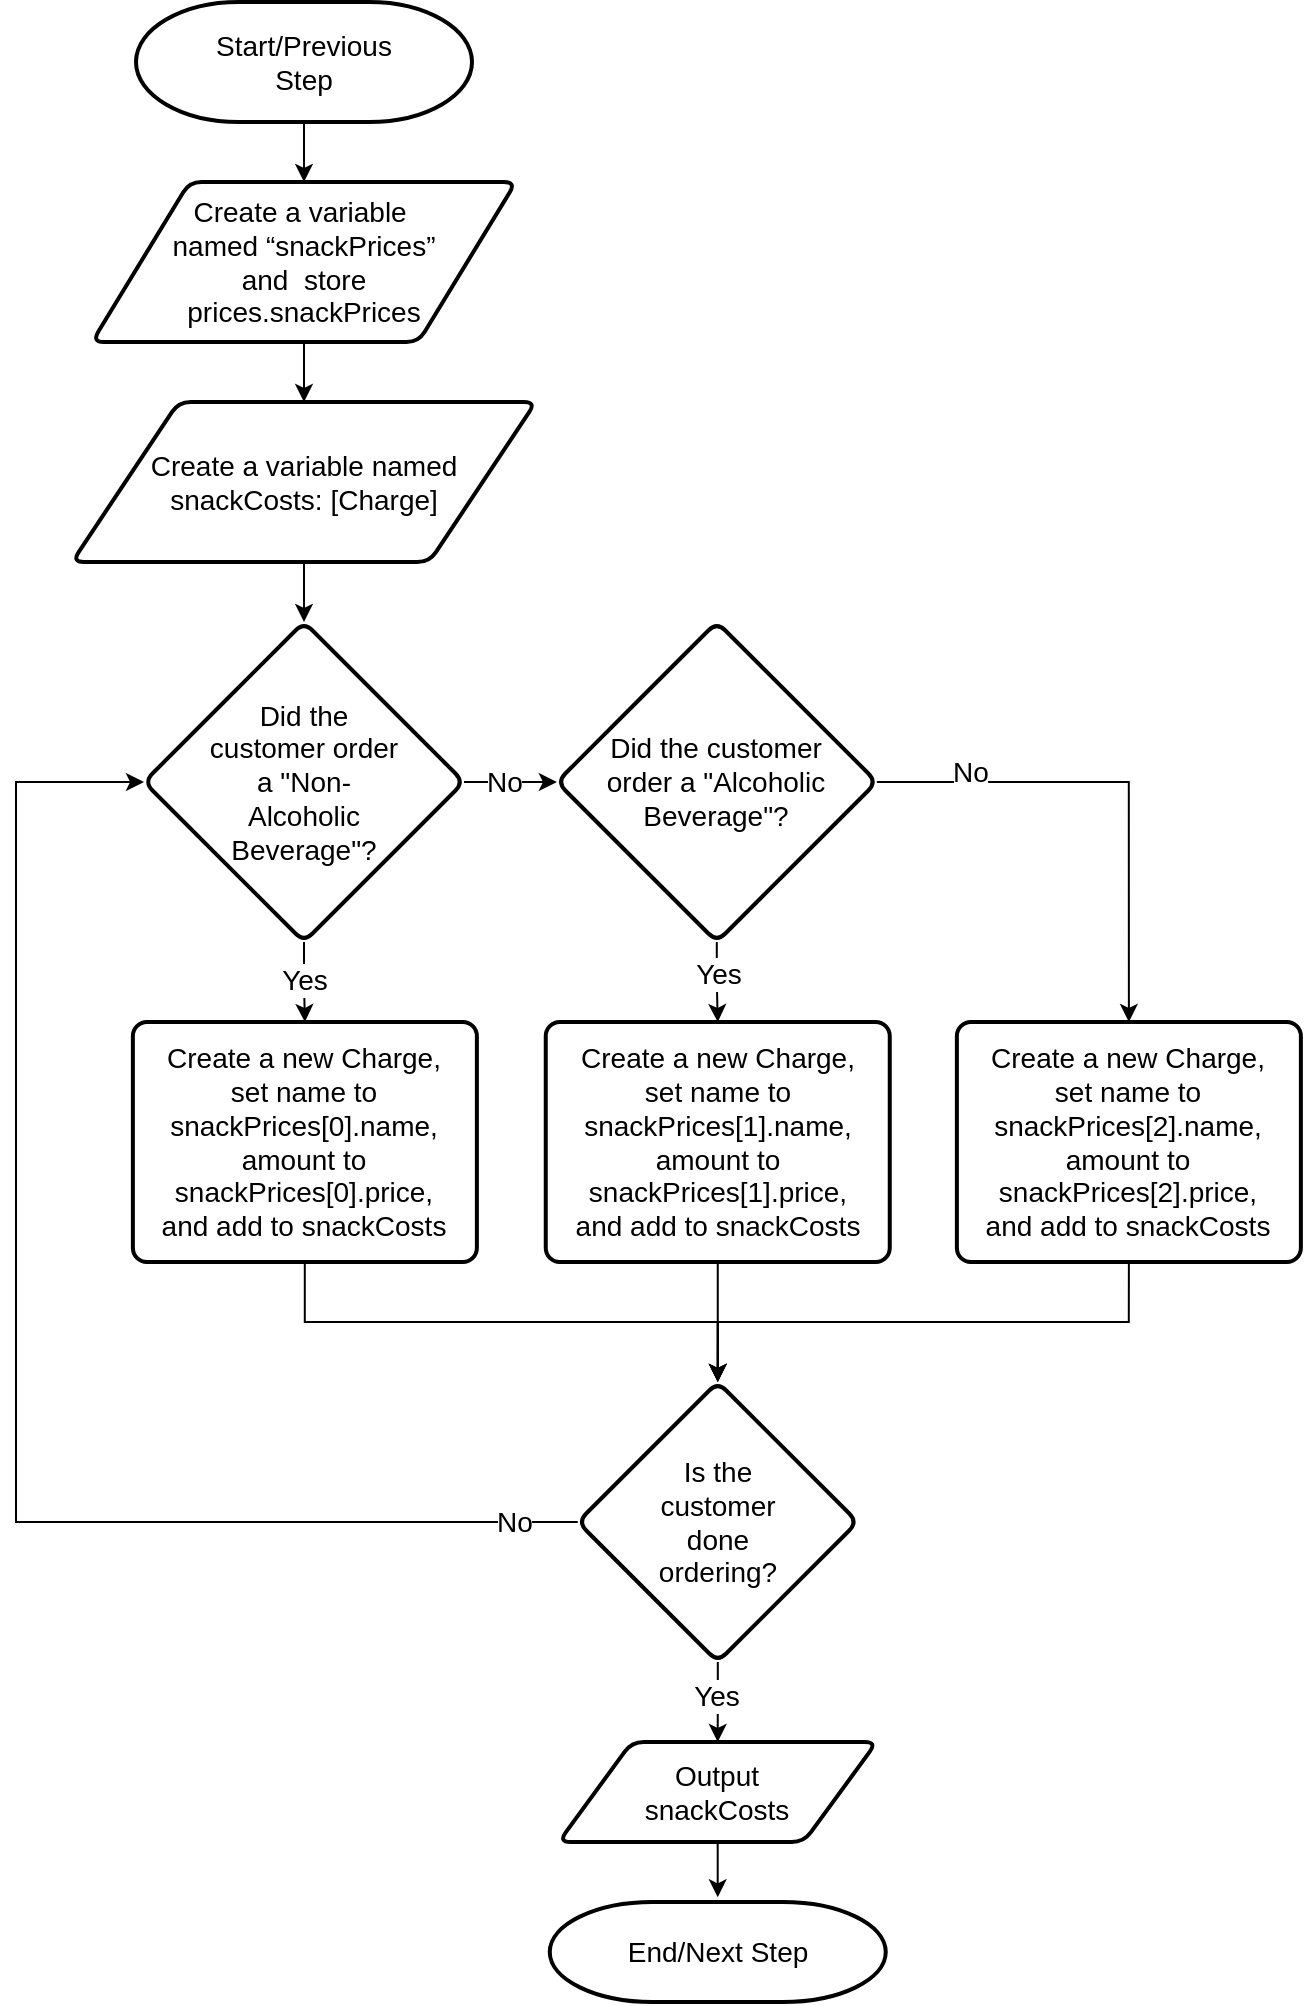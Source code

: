 <mxfile version="23.1.5" type="device">
  <diagram id="C5RBs43oDa-KdzZeNtuy" name="Page-1">
    <mxGraphModel dx="3434" dy="1342" grid="1" gridSize="10" guides="1" tooltips="1" connect="1" arrows="1" fold="1" page="1" pageScale="1" pageWidth="827" pageHeight="1169" math="0" shadow="0">
      <root>
        <mxCell id="WIyWlLk6GJQsqaUBKTNV-0" />
        <mxCell id="WIyWlLk6GJQsqaUBKTNV-1" parent="WIyWlLk6GJQsqaUBKTNV-0" />
        <mxCell id="YU_TS85AlWWvWFaTti_b-10" value="" style="edgeStyle=orthogonalEdgeStyle;rounded=0;orthogonalLoop=1;jettySize=auto;html=1;fontSize=14;" parent="WIyWlLk6GJQsqaUBKTNV-1" source="_BHGbHKsS6Eedb4s3Qyd-1" target="_BHGbHKsS6Eedb4s3Qyd-44" edge="1">
          <mxGeometry relative="1" as="geometry" />
        </mxCell>
        <mxCell id="_BHGbHKsS6Eedb4s3Qyd-1" value="Start/Previous Step" style="strokeWidth=2;html=1;shape=mxgraph.flowchart.terminator;whiteSpace=wrap;spacing=20;spacingTop=5;spacingBottom=5;spacingLeft=5;spacingRight=5;fontSize=14;" parent="WIyWlLk6GJQsqaUBKTNV-1" vertex="1">
          <mxGeometry x="60" y="180" width="168" height="60" as="geometry" />
        </mxCell>
        <mxCell id="_BHGbHKsS6Eedb4s3Qyd-24" style="edgeStyle=orthogonalEdgeStyle;rounded=0;orthogonalLoop=1;jettySize=auto;html=1;spacing=12;spacingTop=5;spacingBottom=5;spacingLeft=5;spacingRight=5;entryX=0.5;entryY=0;entryDx=0;entryDy=0;fontSize=14;" parent="WIyWlLk6GJQsqaUBKTNV-1" source="_BHGbHKsS6Eedb4s3Qyd-28" target="MjtECzvxROPvNLKT2V86-0" edge="1">
          <mxGeometry relative="1" as="geometry">
            <mxPoint x="350.44" y="700" as="targetPoint" />
          </mxGeometry>
        </mxCell>
        <mxCell id="_BHGbHKsS6Eedb4s3Qyd-25" value="Yes" style="edgeLabel;html=1;align=center;verticalAlign=middle;resizable=0;points=[];spacing=12;spacingTop=5;spacingBottom=5;spacingLeft=5;spacingRight=5;fontSize=14;" parent="_BHGbHKsS6Eedb4s3Qyd-24" vertex="1" connectable="0">
          <mxGeometry x="-0.155" y="1" relative="1" as="geometry">
            <mxPoint x="-1" y="-1" as="offset" />
          </mxGeometry>
        </mxCell>
        <mxCell id="_BHGbHKsS6Eedb4s3Qyd-26" style="edgeStyle=orthogonalEdgeStyle;rounded=0;orthogonalLoop=1;jettySize=auto;html=1;spacing=12;spacingTop=5;spacingBottom=5;spacingLeft=5;spacingRight=5;entryX=0.5;entryY=0;entryDx=0;entryDy=0;fontSize=14;" parent="WIyWlLk6GJQsqaUBKTNV-1" source="_BHGbHKsS6Eedb4s3Qyd-28" target="MjtECzvxROPvNLKT2V86-1" edge="1">
          <mxGeometry relative="1" as="geometry">
            <mxPoint x="528.44" y="700" as="targetPoint" />
            <Array as="points">
              <mxPoint x="556" y="570" />
            </Array>
          </mxGeometry>
        </mxCell>
        <mxCell id="_BHGbHKsS6Eedb4s3Qyd-27" value="No" style="edgeLabel;html=1;align=center;verticalAlign=middle;resizable=0;points=[];spacing=12;spacingTop=5;spacingBottom=5;spacingLeft=5;spacingRight=5;fontSize=14;" parent="_BHGbHKsS6Eedb4s3Qyd-26" vertex="1" connectable="0">
          <mxGeometry x="0.068" relative="1" as="geometry">
            <mxPoint x="-80" y="-11" as="offset" />
          </mxGeometry>
        </mxCell>
        <mxCell id="_BHGbHKsS6Eedb4s3Qyd-28" value="&lt;p style=&quot;line-height: 120%; font-size: 14px;&quot;&gt;Did the customer order a &quot;Alcoholic Beverage&quot;?&lt;br style=&quot;font-size: 14px;&quot;&gt;&lt;/p&gt;" style="rhombus;whiteSpace=wrap;html=1;strokeWidth=2;rounded=1;arcSize=12;verticalAlign=middle;horizontal=1;spacing=21;spacingBottom=5;spacingTop=5;spacingLeft=5;spacingRight=5;fontSize=14;" parent="WIyWlLk6GJQsqaUBKTNV-1" vertex="1">
          <mxGeometry x="270.44" y="490" width="160" height="160" as="geometry" />
        </mxCell>
        <mxCell id="_BHGbHKsS6Eedb4s3Qyd-21" style="edgeStyle=orthogonalEdgeStyle;rounded=0;orthogonalLoop=1;jettySize=auto;html=1;entryX=0;entryY=0.5;entryDx=0;entryDy=0;spacing=12;spacingTop=5;spacingBottom=5;spacingLeft=5;spacingRight=5;fontSize=14;" parent="WIyWlLk6GJQsqaUBKTNV-1" source="_BHGbHKsS6Eedb4s3Qyd-23" target="_BHGbHKsS6Eedb4s3Qyd-28" edge="1">
          <mxGeometry relative="1" as="geometry">
            <mxPoint x="290" y="570" as="targetPoint" />
          </mxGeometry>
        </mxCell>
        <mxCell id="_BHGbHKsS6Eedb4s3Qyd-22" value="No" style="edgeLabel;html=1;align=center;verticalAlign=middle;resizable=0;points=[];spacing=12;spacingTop=5;spacingBottom=5;spacingLeft=5;spacingRight=5;fontSize=14;" parent="_BHGbHKsS6Eedb4s3Qyd-21" vertex="1" connectable="0">
          <mxGeometry x="0.068" relative="1" as="geometry">
            <mxPoint x="-5" as="offset" />
          </mxGeometry>
        </mxCell>
        <mxCell id="_BHGbHKsS6Eedb4s3Qyd-66" style="edgeStyle=orthogonalEdgeStyle;rounded=0;orthogonalLoop=1;jettySize=auto;html=1;entryX=0.5;entryY=0;entryDx=0;entryDy=0;fontSize=14;" parent="WIyWlLk6GJQsqaUBKTNV-1" source="_BHGbHKsS6Eedb4s3Qyd-23" target="YU_TS85AlWWvWFaTti_b-3" edge="1">
          <mxGeometry relative="1" as="geometry">
            <mxPoint x="250.68" y="740" as="targetPoint" />
            <Array as="points" />
          </mxGeometry>
        </mxCell>
        <mxCell id="_BHGbHKsS6Eedb4s3Qyd-68" value="Yes" style="edgeLabel;html=1;align=center;verticalAlign=middle;resizable=0;points=[];fontSize=14;" parent="_BHGbHKsS6Eedb4s3Qyd-66" vertex="1" connectable="0">
          <mxGeometry x="-0.827" y="-2" relative="1" as="geometry">
            <mxPoint x="2" y="15" as="offset" />
          </mxGeometry>
        </mxCell>
        <mxCell id="_BHGbHKsS6Eedb4s3Qyd-23" value="&lt;p style=&quot;line-height: 120%;&quot;&gt;Did the customer order a &quot;Non-Alcoholic Beverage&quot;?&lt;/p&gt;" style="rhombus;whiteSpace=wrap;html=1;strokeWidth=2;rounded=1;arcSize=12;verticalAlign=middle;horizontal=1;spacing=20;spacingBottom=0;spacingTop=0;spacingLeft=10;spacingRight=10;fontSize=14;" parent="WIyWlLk6GJQsqaUBKTNV-1" vertex="1">
          <mxGeometry x="64" y="490" width="160" height="160" as="geometry" />
        </mxCell>
        <mxCell id="YU_TS85AlWWvWFaTti_b-8" value="" style="edgeStyle=orthogonalEdgeStyle;rounded=0;orthogonalLoop=1;jettySize=auto;html=1;fontSize=14;entryX=0.5;entryY=0;entryDx=0;entryDy=0;" parent="WIyWlLk6GJQsqaUBKTNV-1" source="_BHGbHKsS6Eedb4s3Qyd-36" target="_BHGbHKsS6Eedb4s3Qyd-23" edge="1">
          <mxGeometry relative="1" as="geometry">
            <mxPoint x="144" y="500" as="targetPoint" />
          </mxGeometry>
        </mxCell>
        <mxCell id="_BHGbHKsS6Eedb4s3Qyd-36" value="&lt;div style=&quot;font-size: 14px;&quot;&gt;Create a variable named &lt;br style=&quot;font-size: 14px;&quot;&gt;snackCosts: [Charge]&lt;/div&gt;" style="shape=parallelogram;html=1;strokeWidth=2;perimeter=parallelogramPerimeter;whiteSpace=wrap;rounded=1;arcSize=12;size=0.23;spacing=20;spacingTop=0;spacingBottom=0;spacingLeft=15;spacingRight=15;fontSize=14;" parent="WIyWlLk6GJQsqaUBKTNV-1" vertex="1">
          <mxGeometry x="28" y="380" width="232" height="80" as="geometry" />
        </mxCell>
        <mxCell id="_BHGbHKsS6Eedb4s3Qyd-52" style="edgeStyle=orthogonalEdgeStyle;rounded=0;orthogonalLoop=1;jettySize=auto;html=1;entryX=0.5;entryY=-0.047;entryDx=0;entryDy=0;entryPerimeter=0;fontSize=14;" parent="WIyWlLk6GJQsqaUBKTNV-1" source="_BHGbHKsS6Eedb4s3Qyd-38" target="_BHGbHKsS6Eedb4s3Qyd-53" edge="1">
          <mxGeometry relative="1" as="geometry">
            <mxPoint x="350.02" y="1210.0" as="targetPoint" />
          </mxGeometry>
        </mxCell>
        <mxCell id="_BHGbHKsS6Eedb4s3Qyd-38" value="&lt;div&gt;Output snackCosts&lt;/div&gt;" style="shape=parallelogram;html=1;strokeWidth=2;perimeter=parallelogramPerimeter;whiteSpace=wrap;rounded=1;arcSize=12;size=0.23;spacing=20;spacingTop=20;spacingBottom=20;spacingLeft=30;spacingRight=30;fontSize=14;" parent="WIyWlLk6GJQsqaUBKTNV-1" vertex="1">
          <mxGeometry x="271.32" y="1050" width="159.12" height="50" as="geometry" />
        </mxCell>
        <mxCell id="_BHGbHKsS6Eedb4s3Qyd-96" value="" style="edgeStyle=orthogonalEdgeStyle;rounded=0;orthogonalLoop=1;jettySize=auto;html=1;fontSize=14;exitX=0.5;exitY=1;exitDx=0;exitDy=0;" parent="WIyWlLk6GJQsqaUBKTNV-1" source="MjtECzvxROPvNLKT2V86-0" target="_BHGbHKsS6Eedb4s3Qyd-78" edge="1">
          <mxGeometry relative="1" as="geometry">
            <mxPoint x="350.916" y="810" as="sourcePoint" />
          </mxGeometry>
        </mxCell>
        <mxCell id="YU_TS85AlWWvWFaTti_b-9" value="" style="edgeStyle=orthogonalEdgeStyle;rounded=0;orthogonalLoop=1;jettySize=auto;html=1;fontSize=14;" parent="WIyWlLk6GJQsqaUBKTNV-1" source="_BHGbHKsS6Eedb4s3Qyd-44" target="_BHGbHKsS6Eedb4s3Qyd-36" edge="1">
          <mxGeometry relative="1" as="geometry" />
        </mxCell>
        <mxCell id="_BHGbHKsS6Eedb4s3Qyd-44" value="&lt;div style=&quot;font-size: 14px;&quot;&gt;Create a variable&amp;nbsp; named “snackPrices” and&amp;nbsp; store prices.snackPrices&lt;/div&gt;" style="shape=parallelogram;html=1;strokeWidth=2;perimeter=parallelogramPerimeter;whiteSpace=wrap;rounded=1;arcSize=12;size=0.23;spacing=10;spacingTop=0;spacingBottom=0;spacingLeft=20;spacingRight=20;fontSize=14;" parent="WIyWlLk6GJQsqaUBKTNV-1" vertex="1">
          <mxGeometry x="38" y="270" width="212" height="80" as="geometry" />
        </mxCell>
        <mxCell id="_BHGbHKsS6Eedb4s3Qyd-53" value="End/Next Step" style="strokeWidth=2;html=1;shape=mxgraph.flowchart.terminator;whiteSpace=wrap;spacing=20;spacingTop=5;spacingBottom=5;spacingLeft=5;spacingRight=5;fontSize=14;" parent="WIyWlLk6GJQsqaUBKTNV-1" vertex="1">
          <mxGeometry x="266.88" y="1130" width="168" height="50" as="geometry" />
        </mxCell>
        <mxCell id="_BHGbHKsS6Eedb4s3Qyd-80" value="" style="edgeStyle=orthogonalEdgeStyle;rounded=0;orthogonalLoop=1;jettySize=auto;html=1;fontSize=14;" parent="WIyWlLk6GJQsqaUBKTNV-1" source="_BHGbHKsS6Eedb4s3Qyd-78" target="_BHGbHKsS6Eedb4s3Qyd-38" edge="1">
          <mxGeometry relative="1" as="geometry" />
        </mxCell>
        <mxCell id="_BHGbHKsS6Eedb4s3Qyd-81" value="Yes" style="edgeLabel;html=1;align=center;verticalAlign=middle;resizable=0;points=[];fontSize=14;" parent="_BHGbHKsS6Eedb4s3Qyd-80" vertex="1" connectable="0">
          <mxGeometry x="-0.163" y="-1" relative="1" as="geometry">
            <mxPoint as="offset" />
          </mxGeometry>
        </mxCell>
        <mxCell id="_BHGbHKsS6Eedb4s3Qyd-84" style="edgeStyle=orthogonalEdgeStyle;rounded=0;orthogonalLoop=1;jettySize=auto;html=1;entryX=0;entryY=0.5;entryDx=0;entryDy=0;exitX=0;exitY=0.5;exitDx=0;exitDy=0;fontSize=14;" parent="WIyWlLk6GJQsqaUBKTNV-1" source="_BHGbHKsS6Eedb4s3Qyd-78" target="_BHGbHKsS6Eedb4s3Qyd-23" edge="1">
          <mxGeometry relative="1" as="geometry">
            <mxPoint x="190" y="870" as="sourcePoint" />
            <Array as="points">
              <mxPoint y="940" />
              <mxPoint y="570" />
            </Array>
          </mxGeometry>
        </mxCell>
        <mxCell id="_BHGbHKsS6Eedb4s3Qyd-85" value="No" style="edgeLabel;html=1;align=center;verticalAlign=middle;resizable=0;points=[];fontSize=14;" parent="_BHGbHKsS6Eedb4s3Qyd-84" vertex="1" connectable="0">
          <mxGeometry x="-0.904" y="1" relative="1" as="geometry">
            <mxPoint x="2" y="-1" as="offset" />
          </mxGeometry>
        </mxCell>
        <mxCell id="_BHGbHKsS6Eedb4s3Qyd-78" value="&lt;p style=&quot;line-height: 120%; font-size: 14px;&quot;&gt;Is the customer done ordering?&lt;br style=&quot;font-size: 14px;&quot;&gt;&lt;/p&gt;" style="rhombus;whiteSpace=wrap;html=1;strokeWidth=2;rounded=1;arcSize=12;verticalAlign=middle;horizontal=1;spacing=21;spacingBottom=5;spacingTop=5;spacingLeft=5;spacingRight=5;fontSize=14;" parent="WIyWlLk6GJQsqaUBKTNV-1" vertex="1">
          <mxGeometry x="280.88" y="870" width="140" height="140" as="geometry" />
        </mxCell>
        <mxCell id="YU_TS85AlWWvWFaTti_b-6" style="edgeStyle=orthogonalEdgeStyle;rounded=0;orthogonalLoop=1;jettySize=auto;html=1;entryX=0.5;entryY=0;entryDx=0;entryDy=0;fontSize=14;exitX=0.5;exitY=1;exitDx=0;exitDy=0;" parent="WIyWlLk6GJQsqaUBKTNV-1" source="MjtECzvxROPvNLKT2V86-1" target="_BHGbHKsS6Eedb4s3Qyd-78" edge="1">
          <mxGeometry relative="1" as="geometry">
            <Array as="points">
              <mxPoint x="556.44" y="840" />
              <mxPoint x="350.44" y="840" />
            </Array>
            <mxPoint x="528.44" y="820" as="sourcePoint" />
          </mxGeometry>
        </mxCell>
        <mxCell id="YU_TS85AlWWvWFaTti_b-7" style="edgeStyle=orthogonalEdgeStyle;rounded=0;orthogonalLoop=1;jettySize=auto;html=1;entryX=0.5;entryY=0;entryDx=0;entryDy=0;fontSize=14;" parent="WIyWlLk6GJQsqaUBKTNV-1" source="YU_TS85AlWWvWFaTti_b-3" target="_BHGbHKsS6Eedb4s3Qyd-78" edge="1">
          <mxGeometry relative="1" as="geometry">
            <Array as="points">
              <mxPoint x="144.44" y="840" />
              <mxPoint x="350.44" y="840" />
            </Array>
          </mxGeometry>
        </mxCell>
        <mxCell id="YU_TS85AlWWvWFaTti_b-3" value="Create a new Charge, set name to snackPrices[0].name, amount to snackPrices[0].price, and add to snackCosts" style="rounded=1;whiteSpace=wrap;html=1;absoluteArcSize=1;arcSize=14;strokeWidth=2;spacing=10;spacingTop=0;spacingBottom=0;spacingLeft=0;spacingRight=0;fontSize=14;" parent="WIyWlLk6GJQsqaUBKTNV-1" vertex="1">
          <mxGeometry x="58.44" y="690" width="172" height="120" as="geometry" />
        </mxCell>
        <mxCell id="MjtECzvxROPvNLKT2V86-0" value="Create a new Charge, set name to snackPrices[1].name, amount to snackPrices[1].price, and add to snackCosts" style="rounded=1;whiteSpace=wrap;html=1;absoluteArcSize=1;arcSize=14;strokeWidth=2;spacing=10;spacingTop=0;spacingBottom=0;spacingLeft=0;spacingRight=0;fontSize=14;" vertex="1" parent="WIyWlLk6GJQsqaUBKTNV-1">
          <mxGeometry x="264.88" y="690" width="172" height="120" as="geometry" />
        </mxCell>
        <mxCell id="MjtECzvxROPvNLKT2V86-1" value="Create a new Charge, set name to snackPrices[2].name, amount to snackPrices[2].price, and add to snackCosts" style="rounded=1;whiteSpace=wrap;html=1;absoluteArcSize=1;arcSize=14;strokeWidth=2;spacing=10;spacingTop=0;spacingBottom=0;spacingLeft=0;spacingRight=0;fontSize=14;" vertex="1" parent="WIyWlLk6GJQsqaUBKTNV-1">
          <mxGeometry x="470.44" y="690" width="172" height="120" as="geometry" />
        </mxCell>
      </root>
    </mxGraphModel>
  </diagram>
</mxfile>
